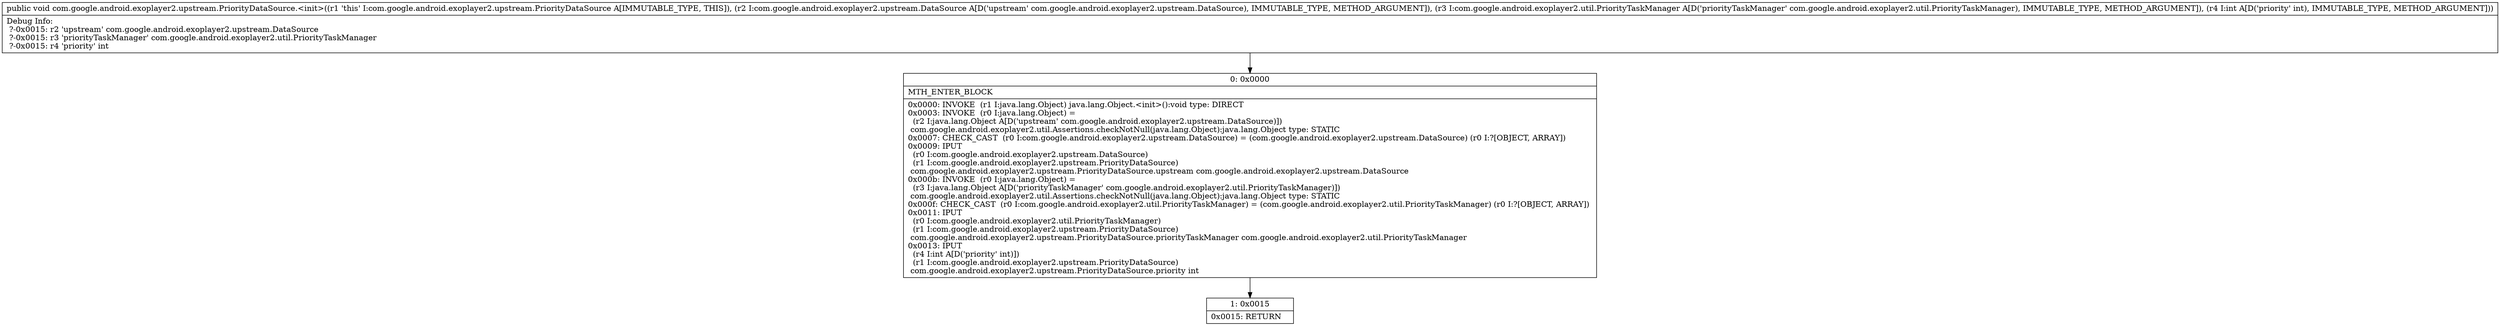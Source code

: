 digraph "CFG forcom.google.android.exoplayer2.upstream.PriorityDataSource.\<init\>(Lcom\/google\/android\/exoplayer2\/upstream\/DataSource;Lcom\/google\/android\/exoplayer2\/util\/PriorityTaskManager;I)V" {
Node_0 [shape=record,label="{0\:\ 0x0000|MTH_ENTER_BLOCK\l|0x0000: INVOKE  (r1 I:java.lang.Object) java.lang.Object.\<init\>():void type: DIRECT \l0x0003: INVOKE  (r0 I:java.lang.Object) = \l  (r2 I:java.lang.Object A[D('upstream' com.google.android.exoplayer2.upstream.DataSource)])\l com.google.android.exoplayer2.util.Assertions.checkNotNull(java.lang.Object):java.lang.Object type: STATIC \l0x0007: CHECK_CAST  (r0 I:com.google.android.exoplayer2.upstream.DataSource) = (com.google.android.exoplayer2.upstream.DataSource) (r0 I:?[OBJECT, ARRAY]) \l0x0009: IPUT  \l  (r0 I:com.google.android.exoplayer2.upstream.DataSource)\l  (r1 I:com.google.android.exoplayer2.upstream.PriorityDataSource)\l com.google.android.exoplayer2.upstream.PriorityDataSource.upstream com.google.android.exoplayer2.upstream.DataSource \l0x000b: INVOKE  (r0 I:java.lang.Object) = \l  (r3 I:java.lang.Object A[D('priorityTaskManager' com.google.android.exoplayer2.util.PriorityTaskManager)])\l com.google.android.exoplayer2.util.Assertions.checkNotNull(java.lang.Object):java.lang.Object type: STATIC \l0x000f: CHECK_CAST  (r0 I:com.google.android.exoplayer2.util.PriorityTaskManager) = (com.google.android.exoplayer2.util.PriorityTaskManager) (r0 I:?[OBJECT, ARRAY]) \l0x0011: IPUT  \l  (r0 I:com.google.android.exoplayer2.util.PriorityTaskManager)\l  (r1 I:com.google.android.exoplayer2.upstream.PriorityDataSource)\l com.google.android.exoplayer2.upstream.PriorityDataSource.priorityTaskManager com.google.android.exoplayer2.util.PriorityTaskManager \l0x0013: IPUT  \l  (r4 I:int A[D('priority' int)])\l  (r1 I:com.google.android.exoplayer2.upstream.PriorityDataSource)\l com.google.android.exoplayer2.upstream.PriorityDataSource.priority int \l}"];
Node_1 [shape=record,label="{1\:\ 0x0015|0x0015: RETURN   \l}"];
MethodNode[shape=record,label="{public void com.google.android.exoplayer2.upstream.PriorityDataSource.\<init\>((r1 'this' I:com.google.android.exoplayer2.upstream.PriorityDataSource A[IMMUTABLE_TYPE, THIS]), (r2 I:com.google.android.exoplayer2.upstream.DataSource A[D('upstream' com.google.android.exoplayer2.upstream.DataSource), IMMUTABLE_TYPE, METHOD_ARGUMENT]), (r3 I:com.google.android.exoplayer2.util.PriorityTaskManager A[D('priorityTaskManager' com.google.android.exoplayer2.util.PriorityTaskManager), IMMUTABLE_TYPE, METHOD_ARGUMENT]), (r4 I:int A[D('priority' int), IMMUTABLE_TYPE, METHOD_ARGUMENT]))  | Debug Info:\l  ?\-0x0015: r2 'upstream' com.google.android.exoplayer2.upstream.DataSource\l  ?\-0x0015: r3 'priorityTaskManager' com.google.android.exoplayer2.util.PriorityTaskManager\l  ?\-0x0015: r4 'priority' int\l}"];
MethodNode -> Node_0;
Node_0 -> Node_1;
}

